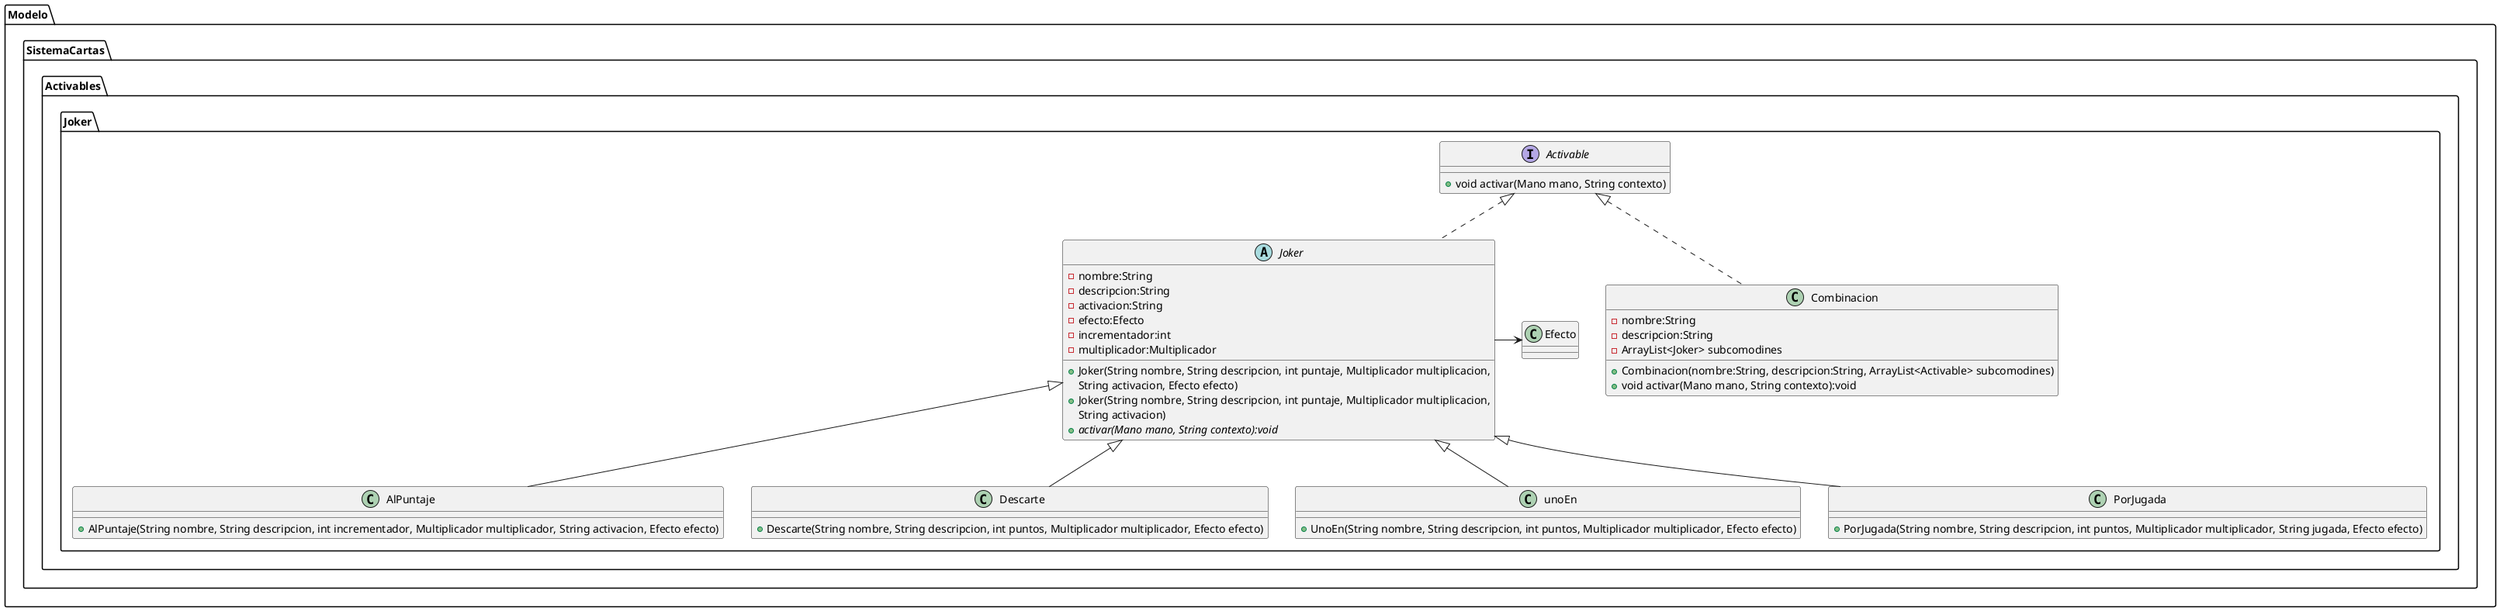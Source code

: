@@startuml
 package Modelo.SistemaCartas.Activables.Joker {

     interface Activable {
         +void activar(Mano mano, String contexto)
     }

     abstract class Joker implements Activable {
         -nombre:String
         -descripcion:String
         -activacion:String
         -efecto:Efecto
         -incrementador:int
         -multiplicador:Multiplicador
         +Joker(String nombre, String descripcion, int puntaje, Multiplicador multiplicacion,
         String activacion, Efecto efecto)
         +Joker(String nombre, String descripcion, int puntaje, Multiplicador multiplicacion,
                  String activacion)
         +{abstract}activar(Mano mano, String contexto):void
     }

     class AlPuntaje extends Joker{
        +AlPuntaje(String nombre, String descripcion, int incrementador, Multiplicador multiplicador, String activacion, Efecto efecto)
     }

     class Descarte extends Joker {
         +Descarte(String nombre, String descripcion, int puntos, Multiplicador multiplicador, Efecto efecto)
     }

     class unoEn extends Joker{
        +UnoEn(String nombre, String descripcion, int puntos, Multiplicador multiplicador, Efecto efecto)
     }

     class PorJugada extends Joker{
        +PorJugada(String nombre, String descripcion, int puntos, Multiplicador multiplicador, String jugada, Efecto efecto)
     }

     class Combinacion implements Activable {
         -nombre:String
         -descripcion:String
         -ArrayList<Joker> subcomodines

         +Combinacion(nombre:String, descripcion:String, ArrayList<Activable> subcomodines)
         +void activar(Mano mano, String contexto):void

     }
Joker->Efecto

 }




 @enduml
